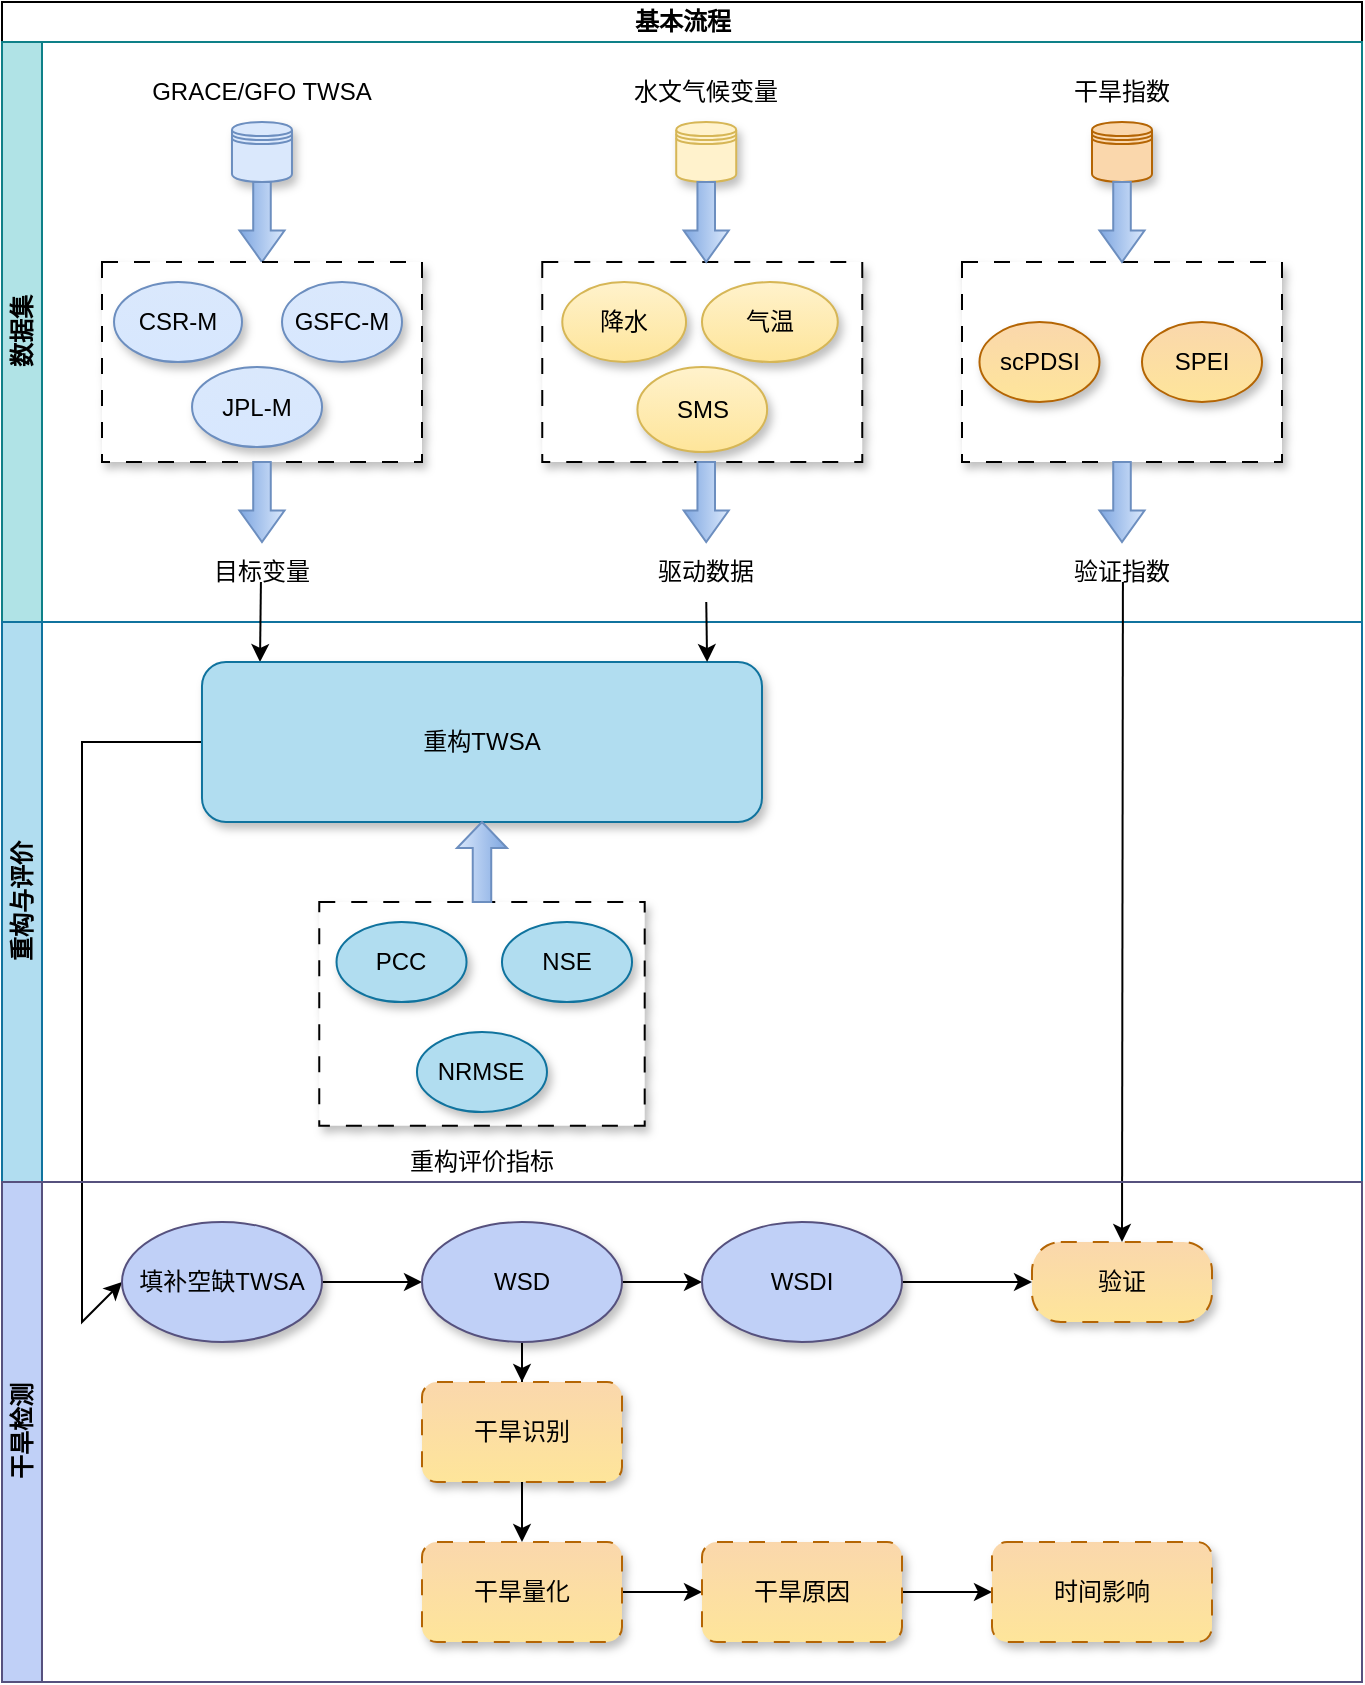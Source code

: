 <mxfile version="24.4.4" type="github">
  <diagram name="第 1 页" id="4D73sQxTLWBu-hPYvA0C">
    <mxGraphModel dx="956" dy="622" grid="1" gridSize="10" guides="1" tooltips="1" connect="1" arrows="1" fold="1" page="1" pageScale="1" pageWidth="827" pageHeight="1169" math="0" shadow="0">
      <root>
        <mxCell id="0" />
        <mxCell id="1" parent="0" />
        <mxCell id="Z6pAk5ewVCMAX08WyuHA-3" value="基本流程" style="swimlane;childLayout=stackLayout;resizeParent=1;resizeParentMax=0;horizontal=1;startSize=20;horizontalStack=0;html=1;" parent="1" vertex="1">
          <mxGeometry x="40" y="20" width="680" height="840" as="geometry">
            <mxRectangle x="114" y="80" width="70" height="30" as="alternateBounds" />
          </mxGeometry>
        </mxCell>
        <mxCell id="Z6pAk5ewVCMAX08WyuHA-4" value="数据集" style="swimlane;startSize=20;horizontal=0;html=1;swimlaneFillColor=none;fillColor=#b0e3e6;strokeColor=#0e8088;" parent="Z6pAk5ewVCMAX08WyuHA-3" vertex="1">
          <mxGeometry y="20" width="680" height="290" as="geometry">
            <mxRectangle y="20" width="580" height="30" as="alternateBounds" />
          </mxGeometry>
        </mxCell>
        <mxCell id="Z6pAk5ewVCMAX08WyuHA-7" value="" style="shape=datastore;whiteSpace=wrap;html=1;fillColor=#dae8fc;strokeColor=#6c8ebf;shadow=1;" parent="Z6pAk5ewVCMAX08WyuHA-4" vertex="1">
          <mxGeometry x="114.99" y="40" width="30" height="30" as="geometry" />
        </mxCell>
        <mxCell id="Z6pAk5ewVCMAX08WyuHA-8" value="GRACE/GFO TWSA" style="text;html=1;align=center;verticalAlign=middle;whiteSpace=wrap;rounded=0;" parent="Z6pAk5ewVCMAX08WyuHA-4" vertex="1">
          <mxGeometry x="60" y="10" width="140" height="30" as="geometry" />
        </mxCell>
        <mxCell id="Z6pAk5ewVCMAX08WyuHA-9" value="" style="shape=datastore;whiteSpace=wrap;html=1;fillColor=#fff2cc;strokeColor=#d6b656;shadow=1;" parent="Z6pAk5ewVCMAX08WyuHA-4" vertex="1">
          <mxGeometry x="337.11" y="40" width="30" height="30" as="geometry" />
        </mxCell>
        <mxCell id="Z6pAk5ewVCMAX08WyuHA-10" value="水文气候变量" style="text;html=1;align=center;verticalAlign=middle;whiteSpace=wrap;rounded=0;" parent="Z6pAk5ewVCMAX08WyuHA-4" vertex="1">
          <mxGeometry x="274.13" y="10" width="156" height="30" as="geometry" />
        </mxCell>
        <mxCell id="Z6pAk5ewVCMAX08WyuHA-16" value="" style="shape=datastore;whiteSpace=wrap;html=1;fillColor=#fad7ac;strokeColor=#b46504;shadow=1;" parent="Z6pAk5ewVCMAX08WyuHA-4" vertex="1">
          <mxGeometry x="545" y="40" width="30" height="30" as="geometry" />
        </mxCell>
        <mxCell id="Z6pAk5ewVCMAX08WyuHA-17" value="干旱指数" style="text;html=1;align=center;verticalAlign=middle;whiteSpace=wrap;rounded=0;" parent="Z6pAk5ewVCMAX08WyuHA-4" vertex="1">
          <mxGeometry x="515" y="10" width="90" height="30" as="geometry" />
        </mxCell>
        <mxCell id="Z6pAk5ewVCMAX08WyuHA-23" value="" style="html=1;shadow=0;dashed=0;align=center;verticalAlign=middle;shape=mxgraph.arrows2.arrow;dy=0.61;dx=15.76;direction=south;notch=0;fillColor=#dae8fc;strokeColor=#6c8ebf;gradientColor=#7ea6e0;" parent="Z6pAk5ewVCMAX08WyuHA-4" vertex="1">
          <mxGeometry x="118.73" y="70" width="22.52" height="40" as="geometry" />
        </mxCell>
        <mxCell id="Z6pAk5ewVCMAX08WyuHA-27" value="" style="rounded=0;whiteSpace=wrap;html=1;arcSize=15;glass=0;dashed=1;dashPattern=8 8;shadow=1;" parent="Z6pAk5ewVCMAX08WyuHA-4" vertex="1">
          <mxGeometry x="50" y="110" width="160" height="100" as="geometry" />
        </mxCell>
        <mxCell id="Z6pAk5ewVCMAX08WyuHA-28" value="CSR-M" style="ellipse;whiteSpace=wrap;html=1;fillColor=#dae8fc;gradientColor=#d7e7fe;strokeColor=#6c8ebf;align=center;verticalAlign=middle;fontFamily=Helvetica;fontSize=12;fontColor=default;shadow=1;" parent="Z6pAk5ewVCMAX08WyuHA-4" vertex="1">
          <mxGeometry x="56.01" y="120" width="63.99" height="40" as="geometry" />
        </mxCell>
        <mxCell id="Z6pAk5ewVCMAX08WyuHA-30" value="GSFC-M" style="ellipse;whiteSpace=wrap;html=1;fillColor=#dae8fc;gradientColor=#d7e7fe;strokeColor=#6c8ebf;shadow=1;align=center;verticalAlign=middle;fontFamily=Helvetica;fontSize=12;fontColor=default;" parent="Z6pAk5ewVCMAX08WyuHA-4" vertex="1">
          <mxGeometry x="140.01" y="120" width="59.99" height="40" as="geometry" />
        </mxCell>
        <mxCell id="Z6pAk5ewVCMAX08WyuHA-29" value="JPL-M" style="ellipse;whiteSpace=wrap;html=1;gradientColor=#d7e7fe;fillColor=#dae8fc;strokeColor=#6c8ebf;align=center;verticalAlign=middle;fontFamily=Helvetica;fontSize=12;fontColor=default;shadow=1;" parent="Z6pAk5ewVCMAX08WyuHA-4" vertex="1">
          <mxGeometry x="95.02" y="162.5" width="64.99" height="40" as="geometry" />
        </mxCell>
        <mxCell id="Z6pAk5ewVCMAX08WyuHA-31" value="" style="rounded=0;whiteSpace=wrap;html=1;arcSize=15;glass=0;dashed=1;dashPattern=8 8;shadow=1;" parent="Z6pAk5ewVCMAX08WyuHA-4" vertex="1">
          <mxGeometry x="270.13" y="110" width="160" height="100" as="geometry" />
        </mxCell>
        <mxCell id="Z6pAk5ewVCMAX08WyuHA-32" value="降水" style="ellipse;whiteSpace=wrap;html=1;fillColor=#fff2cc;gradientColor=#fee59a;strokeColor=#d6b656;align=center;verticalAlign=middle;fontFamily=Helvetica;fontSize=12;shadow=1;fontColor=default;" parent="Z6pAk5ewVCMAX08WyuHA-4" vertex="1">
          <mxGeometry x="280.14" y="120" width="61.89" height="40" as="geometry" />
        </mxCell>
        <mxCell id="Z6pAk5ewVCMAX08WyuHA-33" value="气温" style="ellipse;whiteSpace=wrap;html=1;fillColor=#fff2cc;gradientColor=#fee59a;strokeColor=#d6b656;shadow=1;align=center;verticalAlign=middle;fontFamily=Helvetica;fontSize=12;fontColor=default;" parent="Z6pAk5ewVCMAX08WyuHA-4" vertex="1">
          <mxGeometry x="350" y="120" width="67.89" height="40" as="geometry" />
        </mxCell>
        <mxCell id="Z6pAk5ewVCMAX08WyuHA-34" value="SMS" style="ellipse;whiteSpace=wrap;html=1;gradientColor=#fee59a;fillColor=#fff2cc;strokeColor=#d6b656;align=center;verticalAlign=middle;fontFamily=Helvetica;fontSize=12;fontColor=default;shadow=1;" parent="Z6pAk5ewVCMAX08WyuHA-4" vertex="1">
          <mxGeometry x="317.7" y="162.5" width="64.87" height="42.5" as="geometry" />
        </mxCell>
        <mxCell id="Z6pAk5ewVCMAX08WyuHA-35" value="" style="rounded=0;whiteSpace=wrap;html=1;arcSize=15;glass=0;dashed=1;dashPattern=8 8;shadow=1;" parent="Z6pAk5ewVCMAX08WyuHA-4" vertex="1">
          <mxGeometry x="480" y="110" width="160" height="100" as="geometry" />
        </mxCell>
        <mxCell id="Z6pAk5ewVCMAX08WyuHA-36" value="scPDSI" style="ellipse;whiteSpace=wrap;html=1;fillColor=#fad7ac;gradientColor=#fee59a;strokeColor=#b46504;align=center;verticalAlign=middle;fontFamily=Helvetica;fontSize=12;shadow=1;fontColor=default;" parent="Z6pAk5ewVCMAX08WyuHA-4" vertex="1">
          <mxGeometry x="488.74" y="140" width="60" height="40" as="geometry" />
        </mxCell>
        <mxCell id="Z6pAk5ewVCMAX08WyuHA-38" value="SPEI" style="ellipse;whiteSpace=wrap;html=1;gradientColor=#fee59a;fillColor=#fad7ac;strokeColor=#b46504;align=center;verticalAlign=middle;fontFamily=Helvetica;fontSize=12;fontColor=default;shadow=1;" parent="Z6pAk5ewVCMAX08WyuHA-4" vertex="1">
          <mxGeometry x="570" y="140" width="60" height="40" as="geometry" />
        </mxCell>
        <mxCell id="nnERBlBITR4Uu4Shh4OL-7" value="目标变量" style="text;html=1;align=center;verticalAlign=middle;whiteSpace=wrap;rounded=0;" vertex="1" parent="Z6pAk5ewVCMAX08WyuHA-4">
          <mxGeometry x="100.01" y="250" width="60" height="30" as="geometry" />
        </mxCell>
        <mxCell id="nnERBlBITR4Uu4Shh4OL-8" value="驱动数据" style="text;html=1;align=center;verticalAlign=middle;whiteSpace=wrap;rounded=0;" vertex="1" parent="Z6pAk5ewVCMAX08WyuHA-4">
          <mxGeometry x="322.13" y="250" width="60" height="30" as="geometry" />
        </mxCell>
        <mxCell id="nnERBlBITR4Uu4Shh4OL-9" value="验证指数" style="text;html=1;align=center;verticalAlign=middle;whiteSpace=wrap;rounded=0;" vertex="1" parent="Z6pAk5ewVCMAX08WyuHA-4">
          <mxGeometry x="530" y="250" width="60" height="30" as="geometry" />
        </mxCell>
        <mxCell id="nnERBlBITR4Uu4Shh4OL-23" value="" style="endArrow=classic;html=1;rounded=0;entryX=0;entryY=0.5;entryDx=0;entryDy=0;" edge="1" parent="Z6pAk5ewVCMAX08WyuHA-4" target="nnERBlBITR4Uu4Shh4OL-26">
          <mxGeometry width="50" height="50" relative="1" as="geometry">
            <mxPoint x="100.01" y="350" as="sourcePoint" />
            <mxPoint x="80" y="710" as="targetPoint" />
            <Array as="points">
              <mxPoint x="40" y="350" />
              <mxPoint x="40" y="640" />
            </Array>
          </mxGeometry>
        </mxCell>
        <mxCell id="nnERBlBITR4Uu4Shh4OL-52" value="" style="html=1;shadow=0;dashed=0;align=center;verticalAlign=middle;shape=mxgraph.arrows2.arrow;dy=0.61;dx=15.76;direction=south;notch=0;fillColor=#dae8fc;strokeColor=#6c8ebf;gradientColor=#7ea6e0;" vertex="1" parent="Z6pAk5ewVCMAX08WyuHA-4">
          <mxGeometry x="340.85" y="70" width="22.52" height="40" as="geometry" />
        </mxCell>
        <mxCell id="nnERBlBITR4Uu4Shh4OL-53" value="" style="html=1;shadow=0;dashed=0;align=center;verticalAlign=middle;shape=mxgraph.arrows2.arrow;dy=0.61;dx=15.76;direction=south;notch=0;fillColor=#dae8fc;strokeColor=#6c8ebf;gradientColor=#7ea6e0;" vertex="1" parent="Z6pAk5ewVCMAX08WyuHA-4">
          <mxGeometry x="548.74" y="70" width="22.52" height="40" as="geometry" />
        </mxCell>
        <mxCell id="nnERBlBITR4Uu4Shh4OL-54" value="" style="html=1;shadow=0;dashed=0;align=center;verticalAlign=middle;shape=mxgraph.arrows2.arrow;dy=0.61;dx=15.76;direction=south;notch=0;fillColor=#dae8fc;strokeColor=#6c8ebf;gradientColor=#7ea6e0;" vertex="1" parent="Z6pAk5ewVCMAX08WyuHA-4">
          <mxGeometry x="118.73" y="210" width="22.52" height="40" as="geometry" />
        </mxCell>
        <mxCell id="nnERBlBITR4Uu4Shh4OL-55" value="" style="html=1;shadow=0;dashed=0;align=center;verticalAlign=middle;shape=mxgraph.arrows2.arrow;dy=0.61;dx=15.76;direction=south;notch=0;fillColor=#dae8fc;strokeColor=#6c8ebf;gradientColor=#7ea6e0;" vertex="1" parent="Z6pAk5ewVCMAX08WyuHA-4">
          <mxGeometry x="340.85" y="210" width="22.52" height="40" as="geometry" />
        </mxCell>
        <mxCell id="nnERBlBITR4Uu4Shh4OL-56" value="" style="html=1;shadow=0;dashed=0;align=center;verticalAlign=middle;shape=mxgraph.arrows2.arrow;dy=0.61;dx=15.76;direction=south;notch=0;fillColor=#dae8fc;strokeColor=#6c8ebf;gradientColor=#7ea6e0;" vertex="1" parent="Z6pAk5ewVCMAX08WyuHA-4">
          <mxGeometry x="548.74" y="210" width="22.52" height="40" as="geometry" />
        </mxCell>
        <mxCell id="Z6pAk5ewVCMAX08WyuHA-39" value="重构与评价" style="swimlane;startSize=20;horizontal=0;html=1;swimlaneFillColor=none;fillColor=#b1ddf0;strokeColor=#10739e;rounded=0;arcSize=0;shadow=0;" parent="Z6pAk5ewVCMAX08WyuHA-3" vertex="1">
          <mxGeometry y="310" width="680" height="280" as="geometry" />
        </mxCell>
        <mxCell id="nnERBlBITR4Uu4Shh4OL-10" value="" style="endArrow=classic;html=1;rounded=0;" edge="1" parent="Z6pAk5ewVCMAX08WyuHA-39">
          <mxGeometry width="50" height="50" relative="1" as="geometry">
            <mxPoint x="129.46" y="-20" as="sourcePoint" />
            <mxPoint x="129" y="20" as="targetPoint" />
          </mxGeometry>
        </mxCell>
        <mxCell id="nnERBlBITR4Uu4Shh4OL-12" value="" style="endArrow=classic;html=1;rounded=0;entryX=0.5;entryY=0;entryDx=0;entryDy=0;" edge="1" parent="Z6pAk5ewVCMAX08WyuHA-39" target="nnERBlBITR4Uu4Shh4OL-13">
          <mxGeometry width="50" height="50" relative="1" as="geometry">
            <mxPoint x="560.46" y="-20" as="sourcePoint" />
            <mxPoint x="560" y="280" as="targetPoint" />
          </mxGeometry>
        </mxCell>
        <mxCell id="nnERBlBITR4Uu4Shh4OL-15" value="重构TWSA" style="rounded=1;whiteSpace=wrap;html=1;shadow=1;glass=0;fillColor=#b1ddf0;strokeColor=#10739e;" vertex="1" parent="Z6pAk5ewVCMAX08WyuHA-39">
          <mxGeometry x="99.99" y="20" width="280" height="80" as="geometry" />
        </mxCell>
        <mxCell id="nnERBlBITR4Uu4Shh4OL-16" value="" style="rounded=0;whiteSpace=wrap;html=1;arcSize=15;glass=0;dashed=1;dashPattern=8 8;shadow=1;aspect=fixed;" vertex="1" parent="Z6pAk5ewVCMAX08WyuHA-39">
          <mxGeometry x="158.63" y="140" width="162.72" height="111.87" as="geometry" />
        </mxCell>
        <mxCell id="nnERBlBITR4Uu4Shh4OL-17" value="PCC" style="ellipse;whiteSpace=wrap;html=1;fillColor=#b1ddf0;strokeColor=#10739e;align=center;verticalAlign=middle;fontFamily=Helvetica;fontSize=12;shadow=1;" vertex="1" parent="Z6pAk5ewVCMAX08WyuHA-39">
          <mxGeometry x="167.26" y="150" width="65.01" height="40" as="geometry" />
        </mxCell>
        <mxCell id="nnERBlBITR4Uu4Shh4OL-18" value="NSE" style="ellipse;whiteSpace=wrap;html=1;fillColor=#b1ddf0;strokeColor=#10739e;shadow=1;align=center;verticalAlign=middle;fontFamily=Helvetica;fontSize=12;" vertex="1" parent="Z6pAk5ewVCMAX08WyuHA-39">
          <mxGeometry x="249.99" y="150" width="65.02" height="40" as="geometry" />
        </mxCell>
        <mxCell id="nnERBlBITR4Uu4Shh4OL-19" value="NRMSE" style="ellipse;whiteSpace=wrap;html=1;fillColor=#b1ddf0;strokeColor=#10739e;align=center;verticalAlign=middle;fontFamily=Helvetica;fontSize=12;shadow=1;" vertex="1" parent="Z6pAk5ewVCMAX08WyuHA-39">
          <mxGeometry x="207.48" y="205" width="65.01" height="40" as="geometry" />
        </mxCell>
        <mxCell id="nnERBlBITR4Uu4Shh4OL-22" value="" style="html=1;shadow=0;dashed=0;align=center;verticalAlign=middle;shape=mxgraph.arrows2.arrow;dy=0.63;dx=13.02;direction=north;notch=0;fillColor=#dae8fc;strokeColor=#6c8ebf;gradientColor=#7ea6e0;" vertex="1" parent="Z6pAk5ewVCMAX08WyuHA-39">
          <mxGeometry x="227.49" y="100" width="25.01" height="40" as="geometry" />
        </mxCell>
        <mxCell id="nnERBlBITR4Uu4Shh4OL-32" value="重构评价指标" style="text;html=1;align=center;verticalAlign=middle;whiteSpace=wrap;rounded=0;" vertex="1" parent="Z6pAk5ewVCMAX08WyuHA-39">
          <mxGeometry x="194.99" y="254.5" width="90" height="30" as="geometry" />
        </mxCell>
        <mxCell id="Z6pAk5ewVCMAX08WyuHA-6" value="干旱检测" style="swimlane;startSize=20;horizontal=0;html=1;fillColor=#c0d0f7;strokeColor=#56517e;swimlaneLine=1;" parent="Z6pAk5ewVCMAX08WyuHA-3" vertex="1">
          <mxGeometry y="590" width="680" height="250" as="geometry" />
        </mxCell>
        <mxCell id="nnERBlBITR4Uu4Shh4OL-13" value="验证" style="rounded=1;whiteSpace=wrap;html=1;arcSize=36;shadow=1;dashed=1;dashPattern=8 8;strokeColor=#b46504;align=center;verticalAlign=middle;fontFamily=Helvetica;fontSize=12;fontColor=default;fontStyle=0;fillColor=#fad7ac;gradientColor=#fee59a;" vertex="1" parent="Z6pAk5ewVCMAX08WyuHA-6">
          <mxGeometry x="515" y="30" width="90" height="40" as="geometry" />
        </mxCell>
        <mxCell id="nnERBlBITR4Uu4Shh4OL-30" style="edgeStyle=orthogonalEdgeStyle;rounded=0;orthogonalLoop=1;jettySize=auto;html=1;exitX=1;exitY=0.5;exitDx=0;exitDy=0;entryX=0;entryY=0.5;entryDx=0;entryDy=0;" edge="1" parent="Z6pAk5ewVCMAX08WyuHA-6" source="nnERBlBITR4Uu4Shh4OL-26" target="nnERBlBITR4Uu4Shh4OL-29">
          <mxGeometry relative="1" as="geometry" />
        </mxCell>
        <mxCell id="nnERBlBITR4Uu4Shh4OL-26" value="填补空缺TWSA" style="ellipse;whiteSpace=wrap;html=1;fillColor=#c0d0f7;strokeColor=#56517e;align=center;verticalAlign=middle;fontFamily=Helvetica;fontSize=12;shadow=1;fontStyle=0;fontColor=default;" vertex="1" parent="Z6pAk5ewVCMAX08WyuHA-6">
          <mxGeometry x="60" y="20" width="100" height="60" as="geometry" />
        </mxCell>
        <mxCell id="nnERBlBITR4Uu4Shh4OL-35" value="" style="edgeStyle=orthogonalEdgeStyle;rounded=0;orthogonalLoop=1;jettySize=auto;html=1;" edge="1" parent="Z6pAk5ewVCMAX08WyuHA-6" source="nnERBlBITR4Uu4Shh4OL-29" target="nnERBlBITR4Uu4Shh4OL-34">
          <mxGeometry relative="1" as="geometry" />
        </mxCell>
        <mxCell id="nnERBlBITR4Uu4Shh4OL-44" value="" style="edgeStyle=orthogonalEdgeStyle;rounded=0;orthogonalLoop=1;jettySize=auto;html=1;" edge="1" parent="Z6pAk5ewVCMAX08WyuHA-6" source="nnERBlBITR4Uu4Shh4OL-29" target="nnERBlBITR4Uu4Shh4OL-43">
          <mxGeometry relative="1" as="geometry" />
        </mxCell>
        <mxCell id="nnERBlBITR4Uu4Shh4OL-29" value="WSD" style="ellipse;whiteSpace=wrap;html=1;fillColor=#c0d0f7;strokeColor=#56517e;align=center;verticalAlign=middle;fontFamily=Helvetica;fontSize=12;shadow=1;fontColor=default;fontStyle=0;" vertex="1" parent="Z6pAk5ewVCMAX08WyuHA-6">
          <mxGeometry x="210" y="20" width="100" height="60" as="geometry" />
        </mxCell>
        <mxCell id="nnERBlBITR4Uu4Shh4OL-47" value="" style="edgeStyle=orthogonalEdgeStyle;rounded=0;orthogonalLoop=1;jettySize=auto;html=1;" edge="1" parent="Z6pAk5ewVCMAX08WyuHA-6" source="nnERBlBITR4Uu4Shh4OL-34" target="nnERBlBITR4Uu4Shh4OL-13">
          <mxGeometry relative="1" as="geometry" />
        </mxCell>
        <mxCell id="nnERBlBITR4Uu4Shh4OL-34" value="WSDI" style="ellipse;whiteSpace=wrap;html=1;fillColor=#c0d0f7;strokeColor=#56517e;align=center;verticalAlign=middle;fontFamily=Helvetica;fontSize=12;shadow=1;fontColor=default;fontStyle=0;" vertex="1" parent="Z6pAk5ewVCMAX08WyuHA-6">
          <mxGeometry x="350" y="20" width="100" height="60" as="geometry" />
        </mxCell>
        <mxCell id="nnERBlBITR4Uu4Shh4OL-46" value="" style="edgeStyle=orthogonalEdgeStyle;rounded=0;orthogonalLoop=1;jettySize=auto;html=1;" edge="1" parent="Z6pAk5ewVCMAX08WyuHA-6" source="nnERBlBITR4Uu4Shh4OL-43" target="nnERBlBITR4Uu4Shh4OL-45">
          <mxGeometry relative="1" as="geometry" />
        </mxCell>
        <mxCell id="nnERBlBITR4Uu4Shh4OL-43" value="干旱识别" style="rounded=1;whiteSpace=wrap;html=1;fillColor=#fad7ac;strokeColor=#b46504;shadow=1;fontStyle=0;dashed=1;dashPattern=8 8;align=center;verticalAlign=middle;fontFamily=Helvetica;fontSize=12;fontColor=default;gradientColor=#fee59a;" vertex="1" parent="Z6pAk5ewVCMAX08WyuHA-6">
          <mxGeometry x="210" y="100" width="100" height="50" as="geometry" />
        </mxCell>
        <mxCell id="nnERBlBITR4Uu4Shh4OL-49" value="" style="edgeStyle=orthogonalEdgeStyle;rounded=0;orthogonalLoop=1;jettySize=auto;html=1;" edge="1" parent="Z6pAk5ewVCMAX08WyuHA-6" source="nnERBlBITR4Uu4Shh4OL-45" target="nnERBlBITR4Uu4Shh4OL-48">
          <mxGeometry relative="1" as="geometry" />
        </mxCell>
        <mxCell id="nnERBlBITR4Uu4Shh4OL-45" value="干旱量化" style="rounded=1;whiteSpace=wrap;html=1;fillColor=#fad7ac;strokeColor=#b46504;shadow=1;fontStyle=0;dashed=1;align=center;verticalAlign=middle;fontFamily=Helvetica;fontSize=12;fontColor=default;gradientColor=#fee59a;dashPattern=8 8;" vertex="1" parent="Z6pAk5ewVCMAX08WyuHA-6">
          <mxGeometry x="210" y="180" width="100" height="50" as="geometry" />
        </mxCell>
        <mxCell id="nnERBlBITR4Uu4Shh4OL-51" value="" style="edgeStyle=orthogonalEdgeStyle;rounded=0;orthogonalLoop=1;jettySize=auto;html=1;" edge="1" parent="Z6pAk5ewVCMAX08WyuHA-6" source="nnERBlBITR4Uu4Shh4OL-48" target="nnERBlBITR4Uu4Shh4OL-50">
          <mxGeometry relative="1" as="geometry" />
        </mxCell>
        <mxCell id="nnERBlBITR4Uu4Shh4OL-48" value="干旱原因" style="rounded=1;whiteSpace=wrap;html=1;fillColor=#fad7ac;strokeColor=#b46504;shadow=1;fontStyle=0;dashed=1;gradientColor=#fee59a;dashPattern=8 8;" vertex="1" parent="Z6pAk5ewVCMAX08WyuHA-6">
          <mxGeometry x="350" y="180" width="100" height="50" as="geometry" />
        </mxCell>
        <mxCell id="nnERBlBITR4Uu4Shh4OL-50" value="时间影响" style="rounded=1;whiteSpace=wrap;html=1;fillColor=#fad7ac;strokeColor=#b46504;shadow=1;fontStyle=0;dashed=1;gradientColor=#fee59a;dashPattern=8 8;" vertex="1" parent="Z6pAk5ewVCMAX08WyuHA-6">
          <mxGeometry x="495" y="180" width="110" height="50" as="geometry" />
        </mxCell>
        <mxCell id="nnERBlBITR4Uu4Shh4OL-58" style="edgeStyle=orthogonalEdgeStyle;rounded=0;orthogonalLoop=1;jettySize=auto;html=1;exitX=0.5;exitY=1;exitDx=0;exitDy=0;entryX=0.902;entryY=0;entryDx=0;entryDy=0;entryPerimeter=0;" edge="1" parent="Z6pAk5ewVCMAX08WyuHA-3" source="nnERBlBITR4Uu4Shh4OL-8" target="nnERBlBITR4Uu4Shh4OL-15">
          <mxGeometry relative="1" as="geometry" />
        </mxCell>
      </root>
    </mxGraphModel>
  </diagram>
</mxfile>
